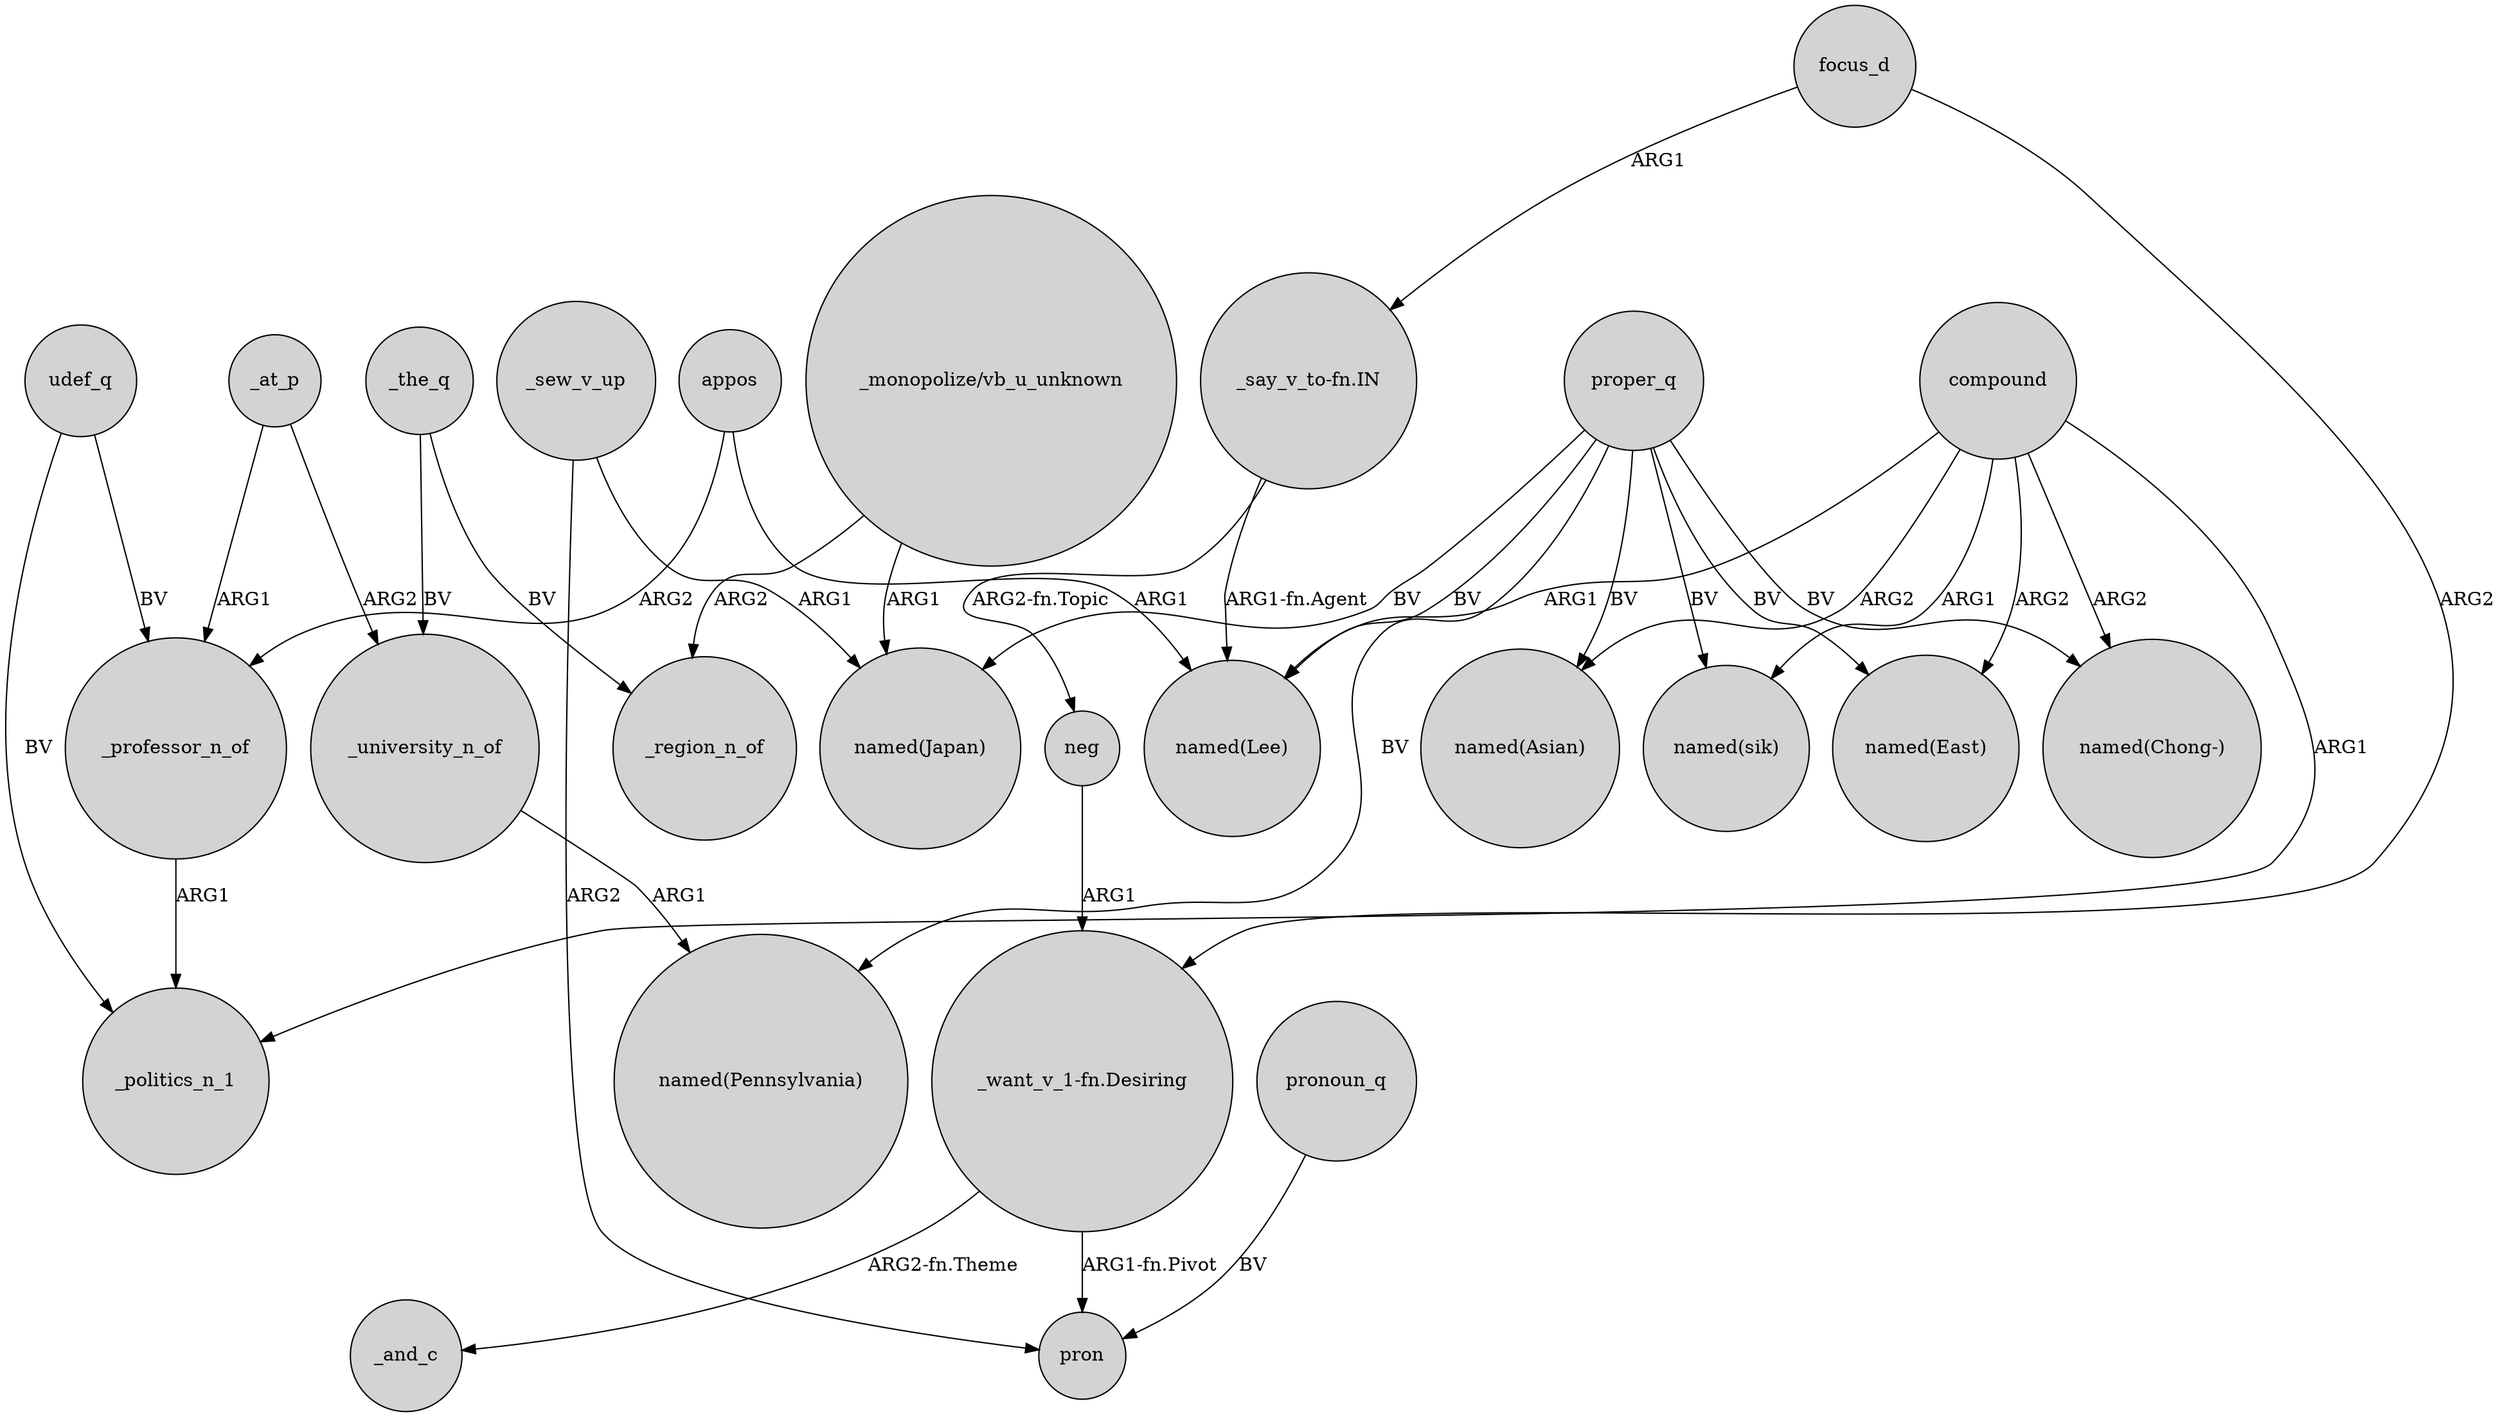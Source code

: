 digraph {
	node [shape=circle style=filled]
	_professor_n_of -> _politics_n_1 [label=ARG1]
	_sew_v_up -> pron [label=ARG2]
	udef_q -> _professor_n_of [label=BV]
	_the_q -> _university_n_of [label=BV]
	proper_q -> "named(Lee)" [label=BV]
	compound -> _politics_n_1 [label=ARG1]
	"_want_v_1-fn.Desiring" -> pron [label="ARG1-fn.Pivot"]
	"_want_v_1-fn.Desiring" -> _and_c [label="ARG2-fn.Theme"]
	_university_n_of -> "named(Pennsylvania)" [label=ARG1]
	compound -> "named(Chong-)" [label=ARG2]
	"_monopolize/vb_u_unknown" -> _region_n_of [label=ARG2]
	proper_q -> "named(Chong-)" [label=BV]
	proper_q -> "named(Japan)" [label=BV]
	udef_q -> _politics_n_1 [label=BV]
	_at_p -> _university_n_of [label=ARG2]
	_sew_v_up -> "named(Japan)" [label=ARG1]
	pronoun_q -> pron [label=BV]
	focus_d -> "_want_v_1-fn.Desiring" [label=ARG2]
	_the_q -> _region_n_of [label=BV]
	_at_p -> _professor_n_of [label=ARG1]
	"_monopolize/vb_u_unknown" -> "named(Japan)" [label=ARG1]
	"_say_v_to-fn.IN" -> neg [label="ARG2-fn.Topic"]
	"_say_v_to-fn.IN" -> "named(Lee)" [label="ARG1-fn.Agent"]
	proper_q -> "named(Pennsylvania)" [label=BV]
	compound -> "named(East)" [label=ARG2]
	appos -> _professor_n_of [label=ARG2]
	compound -> "named(Asian)" [label=ARG2]
	proper_q -> "named(Asian)" [label=BV]
	proper_q -> "named(East)" [label=BV]
	neg -> "_want_v_1-fn.Desiring" [label=ARG1]
	appos -> "named(Lee)" [label=ARG1]
	proper_q -> "named(sik)" [label=BV]
	compound -> "named(Lee)" [label=ARG1]
	focus_d -> "_say_v_to-fn.IN" [label=ARG1]
	compound -> "named(sik)" [label=ARG1]
}
